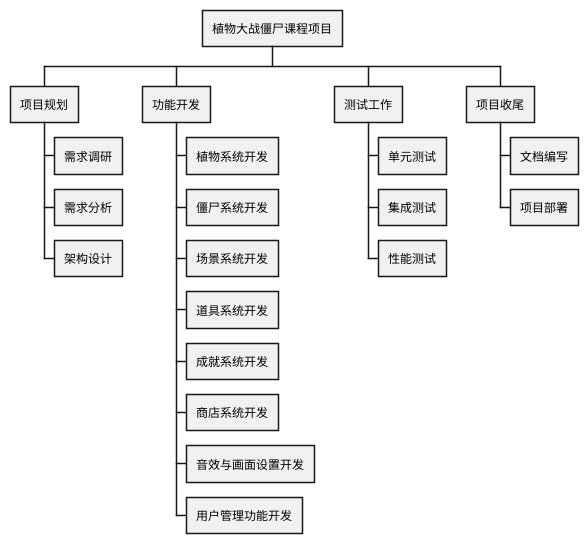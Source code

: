 @startwbs
* 植物大战僵尸课程项目
** 项目规划
*** 需求调研
*** 需求分析
*** 架构设计
** 功能开发
*** 植物系统开发
*** 僵尸系统开发
*** 场景系统开发
*** 道具系统开发
*** 成就系统开发
*** 商店系统开发
*** 音效与画面设置开发
*** 用户管理功能开发
** 测试工作
*** 单元测试
*** 集成测试
*** 性能测试
** 项目收尾
*** 文档编写
*** 项目部署
@endwbs